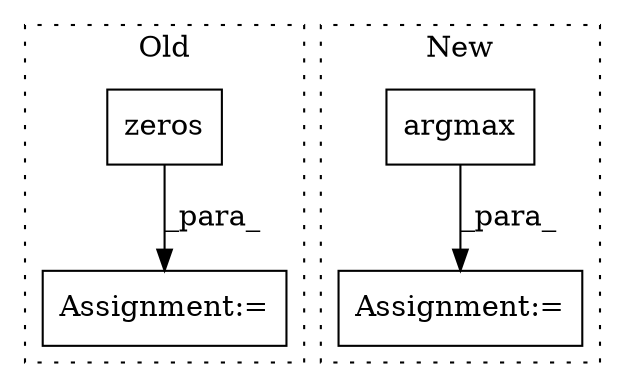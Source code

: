 digraph G {
subgraph cluster0 {
1 [label="zeros" a="32" s="1889,1970" l="11,1" shape="box"];
4 [label="Assignment:=" a="7" s="1882" l="1" shape="box"];
label = "Old";
style="dotted";
}
subgraph cluster1 {
2 [label="argmax" a="32" s="1867,1882" l="7,1" shape="box"];
3 [label="Assignment:=" a="7" s="1860" l="1" shape="box"];
label = "New";
style="dotted";
}
1 -> 4 [label="_para_"];
2 -> 3 [label="_para_"];
}